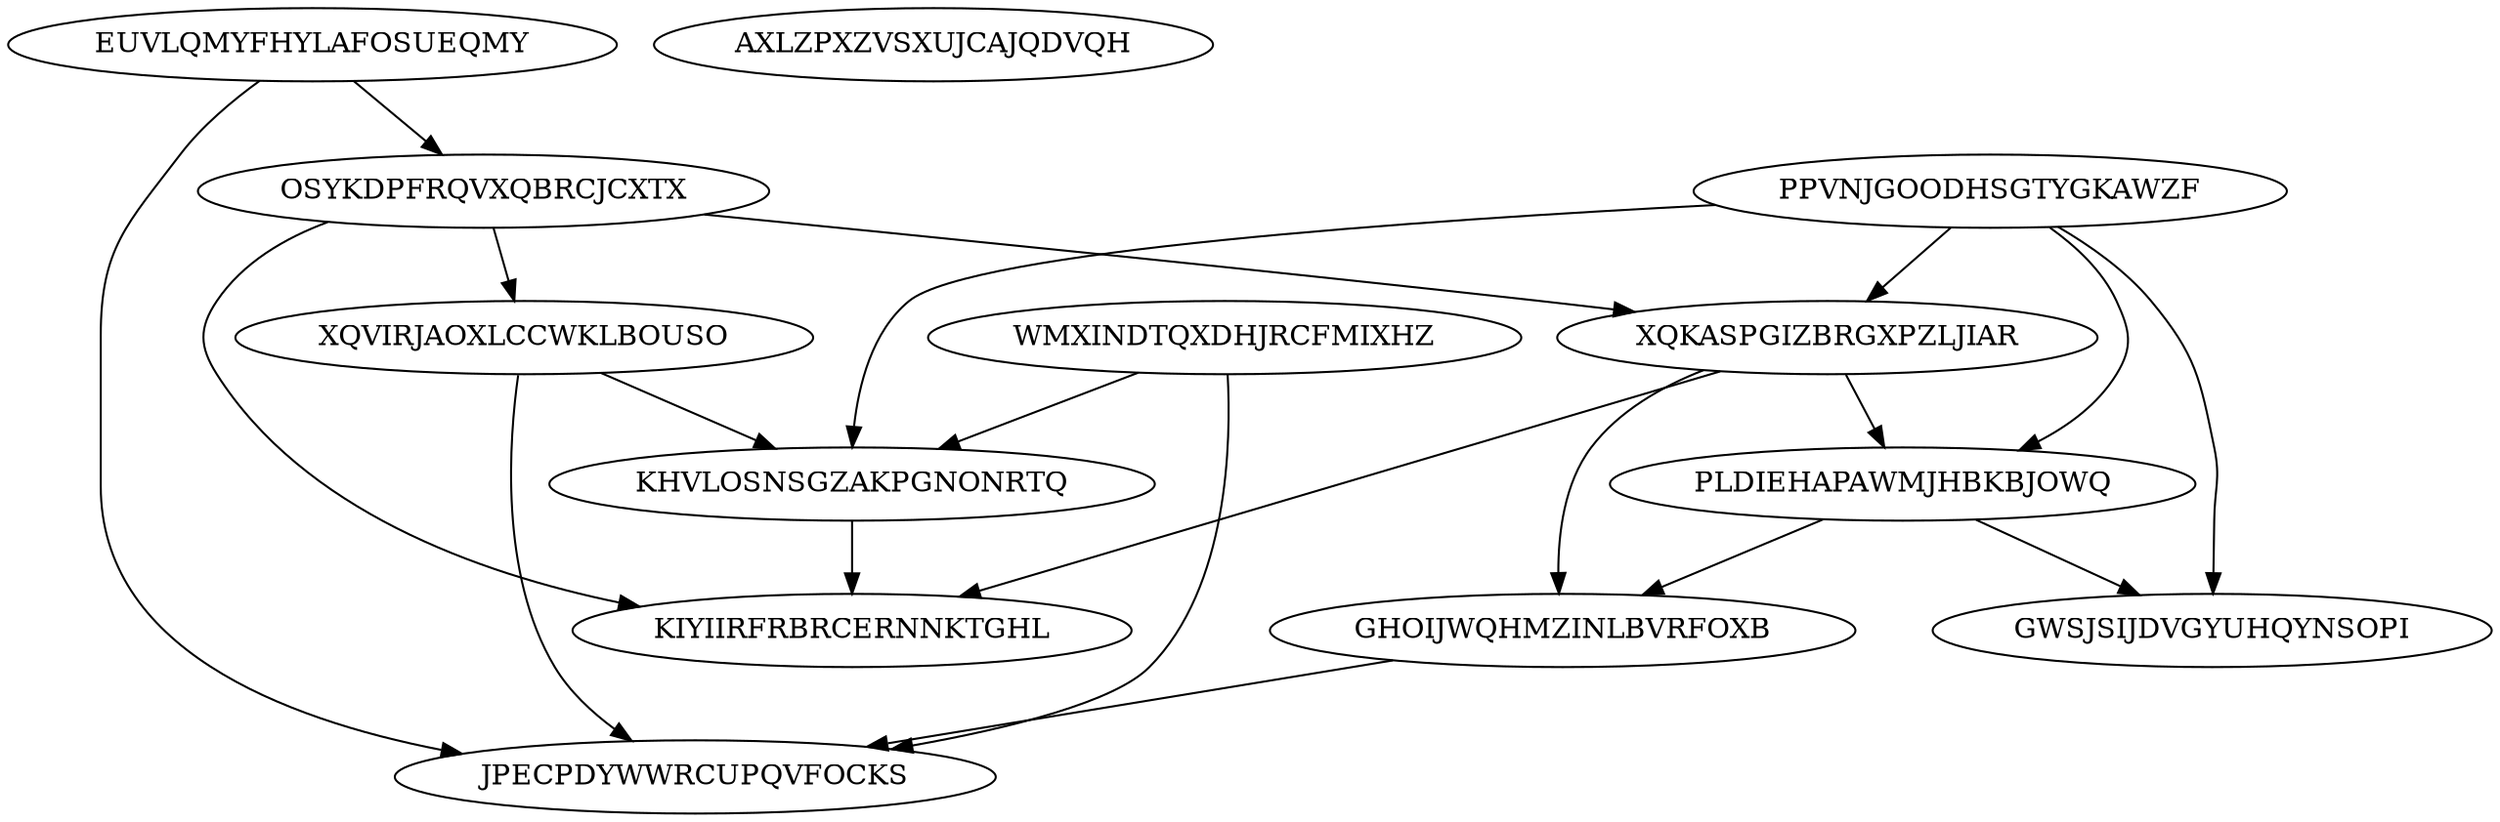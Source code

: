 digraph N13M20 {
	PPVNJGOODHSGTYGKAWZF	[Weight=20];
	WMXINDTQXDHJRCFMIXHZ	[Weight=14];
	EUVLQMYFHYLAFOSUEQMY	[Weight=15];
	OSYKDPFRQVXQBRCJCXTX	[Weight=13];
	XQKASPGIZBRGXPZLJIAR	[Weight=11];
	XQVIRJAOXLCCWKLBOUSO	[Weight=20];
	PLDIEHAPAWMJHBKBJOWQ	[Weight=12];
	GHOIJWQHMZINLBVRFOXB	[Weight=11];
	KHVLOSNSGZAKPGNONRTQ	[Weight=11];
	KIYIIRFRBRCERNNKTGHL	[Weight=11];
	JPECPDYWWRCUPQVFOCKS	[Weight=10];
	AXLZPXZVSXUJCAJQDVQH	[Weight=12];
	GWSJSIJDVGYUHQYNSOPI	[Weight=19];
	XQKASPGIZBRGXPZLJIAR -> KIYIIRFRBRCERNNKTGHL [Weight=14];
	PPVNJGOODHSGTYGKAWZF -> XQKASPGIZBRGXPZLJIAR [Weight=11];
	OSYKDPFRQVXQBRCJCXTX -> XQVIRJAOXLCCWKLBOUSO [Weight=16];
	XQVIRJAOXLCCWKLBOUSO -> KHVLOSNSGZAKPGNONRTQ [Weight=12];
	PPVNJGOODHSGTYGKAWZF -> GWSJSIJDVGYUHQYNSOPI [Weight=13];
	WMXINDTQXDHJRCFMIXHZ -> KHVLOSNSGZAKPGNONRTQ [Weight=10];
	GHOIJWQHMZINLBVRFOXB -> JPECPDYWWRCUPQVFOCKS [Weight=17];
	EUVLQMYFHYLAFOSUEQMY -> JPECPDYWWRCUPQVFOCKS [Weight=17];
	OSYKDPFRQVXQBRCJCXTX -> XQKASPGIZBRGXPZLJIAR [Weight=13];
	PLDIEHAPAWMJHBKBJOWQ -> GHOIJWQHMZINLBVRFOXB [Weight=11];
	KHVLOSNSGZAKPGNONRTQ -> KIYIIRFRBRCERNNKTGHL [Weight=12];
	PPVNJGOODHSGTYGKAWZF -> KHVLOSNSGZAKPGNONRTQ [Weight=13];
	PLDIEHAPAWMJHBKBJOWQ -> GWSJSIJDVGYUHQYNSOPI [Weight=15];
	EUVLQMYFHYLAFOSUEQMY -> OSYKDPFRQVXQBRCJCXTX [Weight=14];
	PPVNJGOODHSGTYGKAWZF -> PLDIEHAPAWMJHBKBJOWQ [Weight=14];
	XQKASPGIZBRGXPZLJIAR -> PLDIEHAPAWMJHBKBJOWQ [Weight=19];
	OSYKDPFRQVXQBRCJCXTX -> KIYIIRFRBRCERNNKTGHL [Weight=11];
	XQVIRJAOXLCCWKLBOUSO -> JPECPDYWWRCUPQVFOCKS [Weight=13];
	XQKASPGIZBRGXPZLJIAR -> GHOIJWQHMZINLBVRFOXB [Weight=17];
	WMXINDTQXDHJRCFMIXHZ -> JPECPDYWWRCUPQVFOCKS [Weight=11];
}
